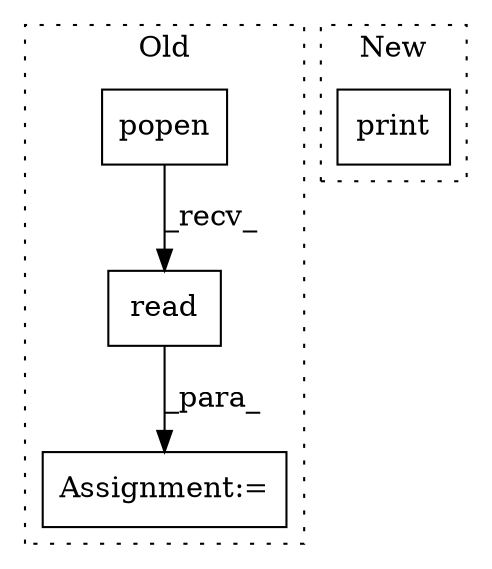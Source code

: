 digraph G {
subgraph cluster0 {
1 [label="popen" a="32" s="1063,1119" l="6,1" shape="box"];
3 [label="read" a="32" s="1121" l="6" shape="box"];
4 [label="Assignment:=" a="7" s="1059" l="1" shape="box"];
label = "Old";
style="dotted";
}
subgraph cluster1 {
2 [label="print" a="32" s="1286,1299" l="6,1" shape="box"];
label = "New";
style="dotted";
}
1 -> 3 [label="_recv_"];
3 -> 4 [label="_para_"];
}